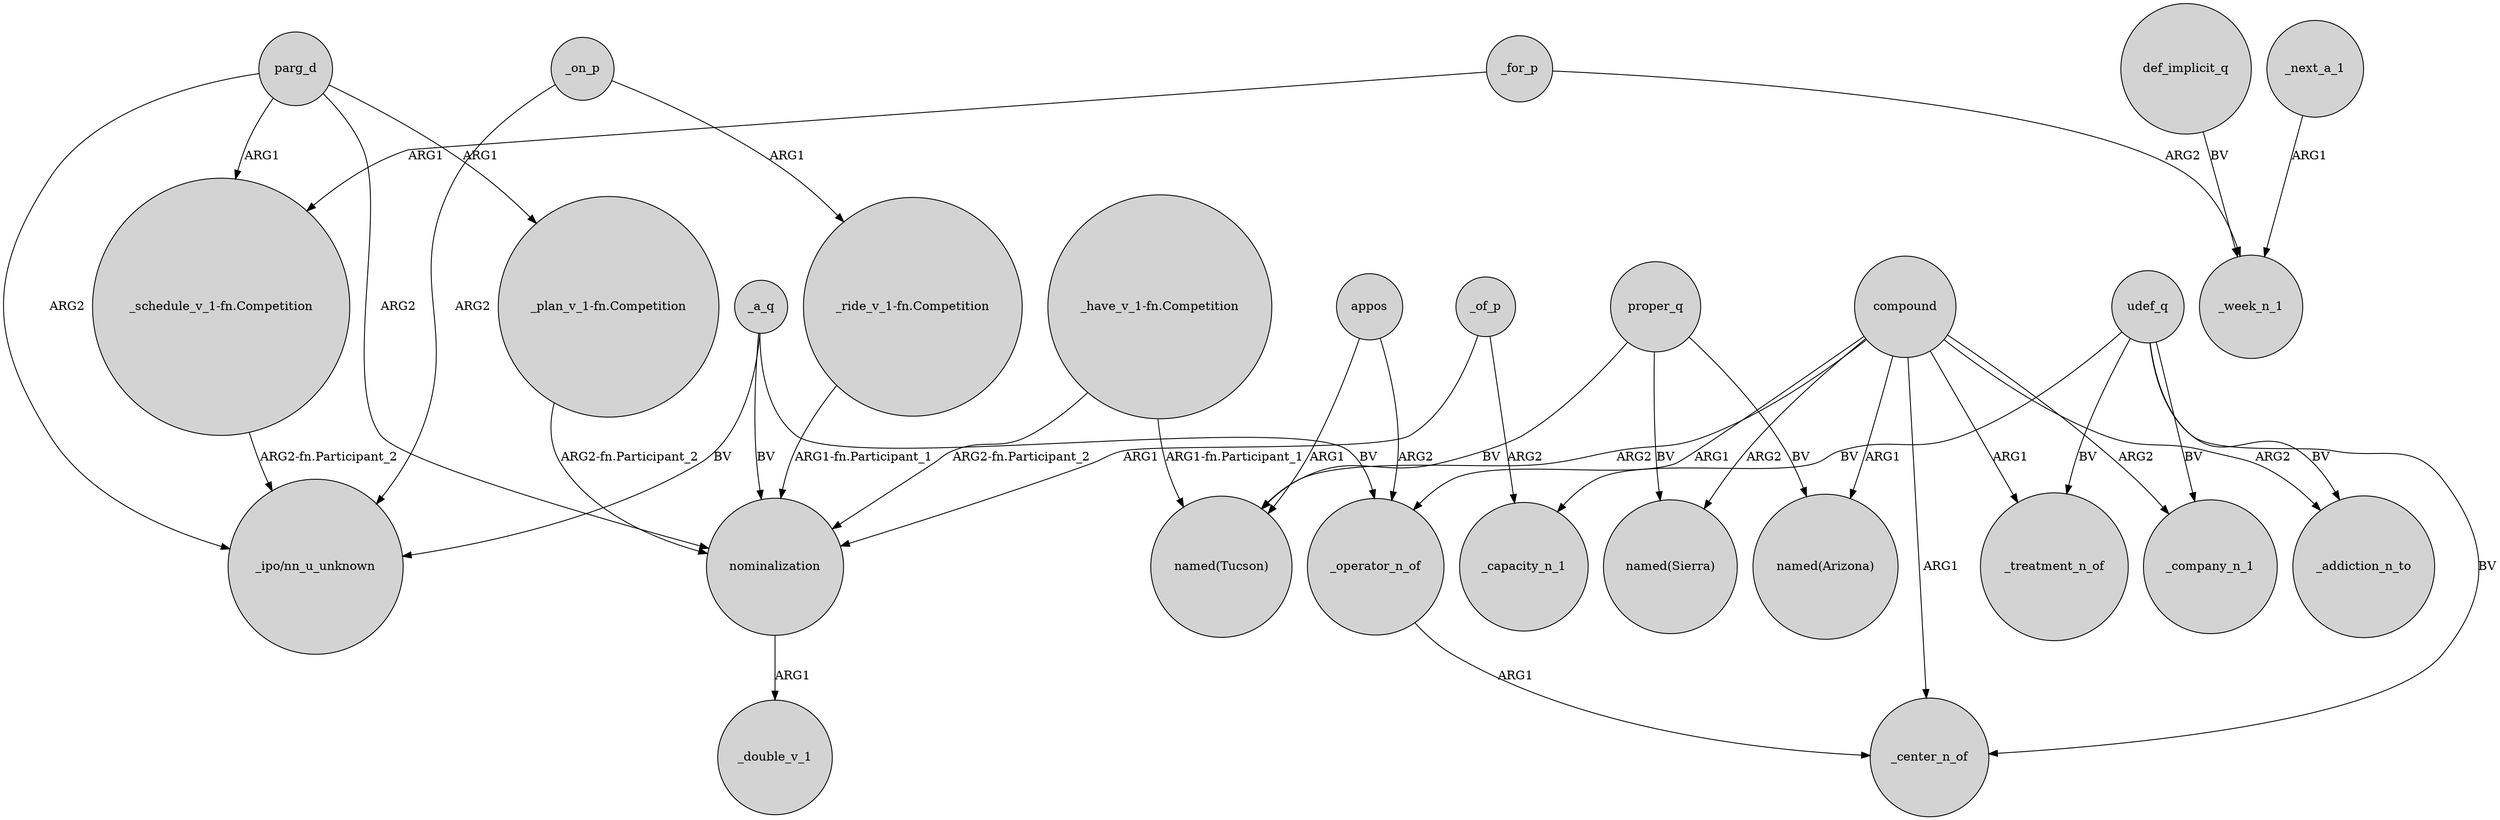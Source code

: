 digraph {
	node [shape=circle style=filled]
	_on_p -> "_ipo/nn_u_unknown" [label=ARG2]
	"_have_v_1-fn.Competition" -> "named(Tucson)" [label="ARG1-fn.Participant_1"]
	proper_q -> "named(Arizona)" [label=BV]
	_a_q -> nominalization [label=BV]
	compound -> _company_n_1 [label=ARG2]
	parg_d -> "_plan_v_1-fn.Competition" [label=ARG1]
	_of_p -> nominalization [label=ARG1]
	appos -> "named(Tucson)" [label=ARG1]
	compound -> "named(Tucson)" [label=ARG2]
	compound -> _center_n_of [label=ARG1]
	udef_q -> _company_n_1 [label=BV]
	parg_d -> "_schedule_v_1-fn.Competition" [label=ARG1]
	_for_p -> "_schedule_v_1-fn.Competition" [label=ARG1]
	"_have_v_1-fn.Competition" -> nominalization [label="ARG2-fn.Participant_2"]
	appos -> _operator_n_of [label=ARG2]
	compound -> "named(Sierra)" [label=ARG2]
	compound -> "named(Arizona)" [label=ARG1]
	proper_q -> "named(Sierra)" [label=BV]
	parg_d -> "_ipo/nn_u_unknown" [label=ARG2]
	def_implicit_q -> _week_n_1 [label=BV]
	_a_q -> _operator_n_of [label=BV]
	_on_p -> "_ride_v_1-fn.Competition" [label=ARG1]
	"_plan_v_1-fn.Competition" -> nominalization [label="ARG2-fn.Participant_2"]
	_next_a_1 -> _week_n_1 [label=ARG1]
	compound -> _treatment_n_of [label=ARG1]
	udef_q -> _capacity_n_1 [label=BV]
	compound -> _addiction_n_to [label=ARG2]
	_a_q -> "_ipo/nn_u_unknown" [label=BV]
	"_schedule_v_1-fn.Competition" -> "_ipo/nn_u_unknown" [label="ARG2-fn.Participant_2"]
	udef_q -> _treatment_n_of [label=BV]
	nominalization -> _double_v_1 [label=ARG1]
	"_ride_v_1-fn.Competition" -> nominalization [label="ARG1-fn.Participant_1"]
	udef_q -> _center_n_of [label=BV]
	udef_q -> _addiction_n_to [label=BV]
	_for_p -> _week_n_1 [label=ARG2]
	proper_q -> "named(Tucson)" [label=BV]
	_operator_n_of -> _center_n_of [label=ARG1]
	compound -> _operator_n_of [label=ARG1]
	_of_p -> _capacity_n_1 [label=ARG2]
	parg_d -> nominalization [label=ARG2]
}
